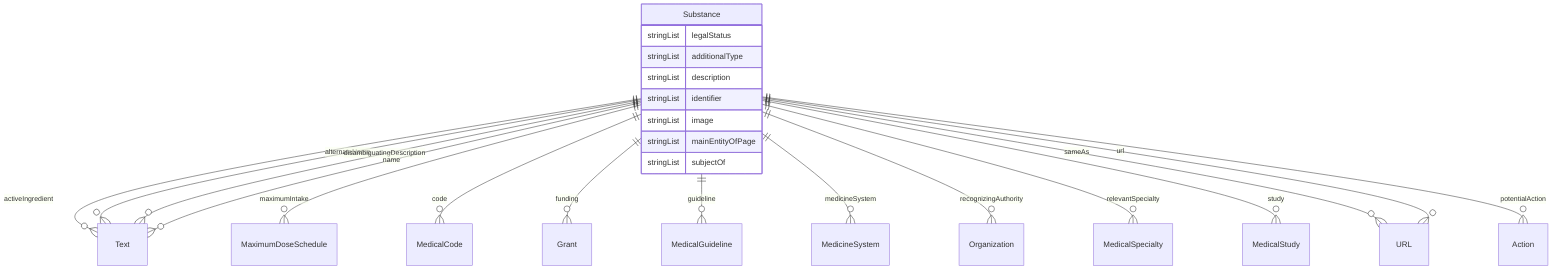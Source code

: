 erDiagram
Substance {
    stringList legalStatus  
    stringList additionalType  
    stringList description  
    stringList identifier  
    stringList image  
    stringList mainEntityOfPage  
    stringList subjectOf  
}

Substance ||--}o Text : "activeIngredient"
Substance ||--}o MaximumDoseSchedule : "maximumIntake"
Substance ||--}o MedicalCode : "code"
Substance ||--}o Grant : "funding"
Substance ||--}o MedicalGuideline : "guideline"
Substance ||--}o MedicineSystem : "medicineSystem"
Substance ||--}o Organization : "recognizingAuthority"
Substance ||--}o MedicalSpecialty : "relevantSpecialty"
Substance ||--}o MedicalStudy : "study"
Substance ||--}o Text : "alternateName"
Substance ||--}o Text : "disambiguatingDescription"
Substance ||--}o Text : "name"
Substance ||--}o URL : "sameAs"
Substance ||--}o Action : "potentialAction"
Substance ||--}o URL : "url"